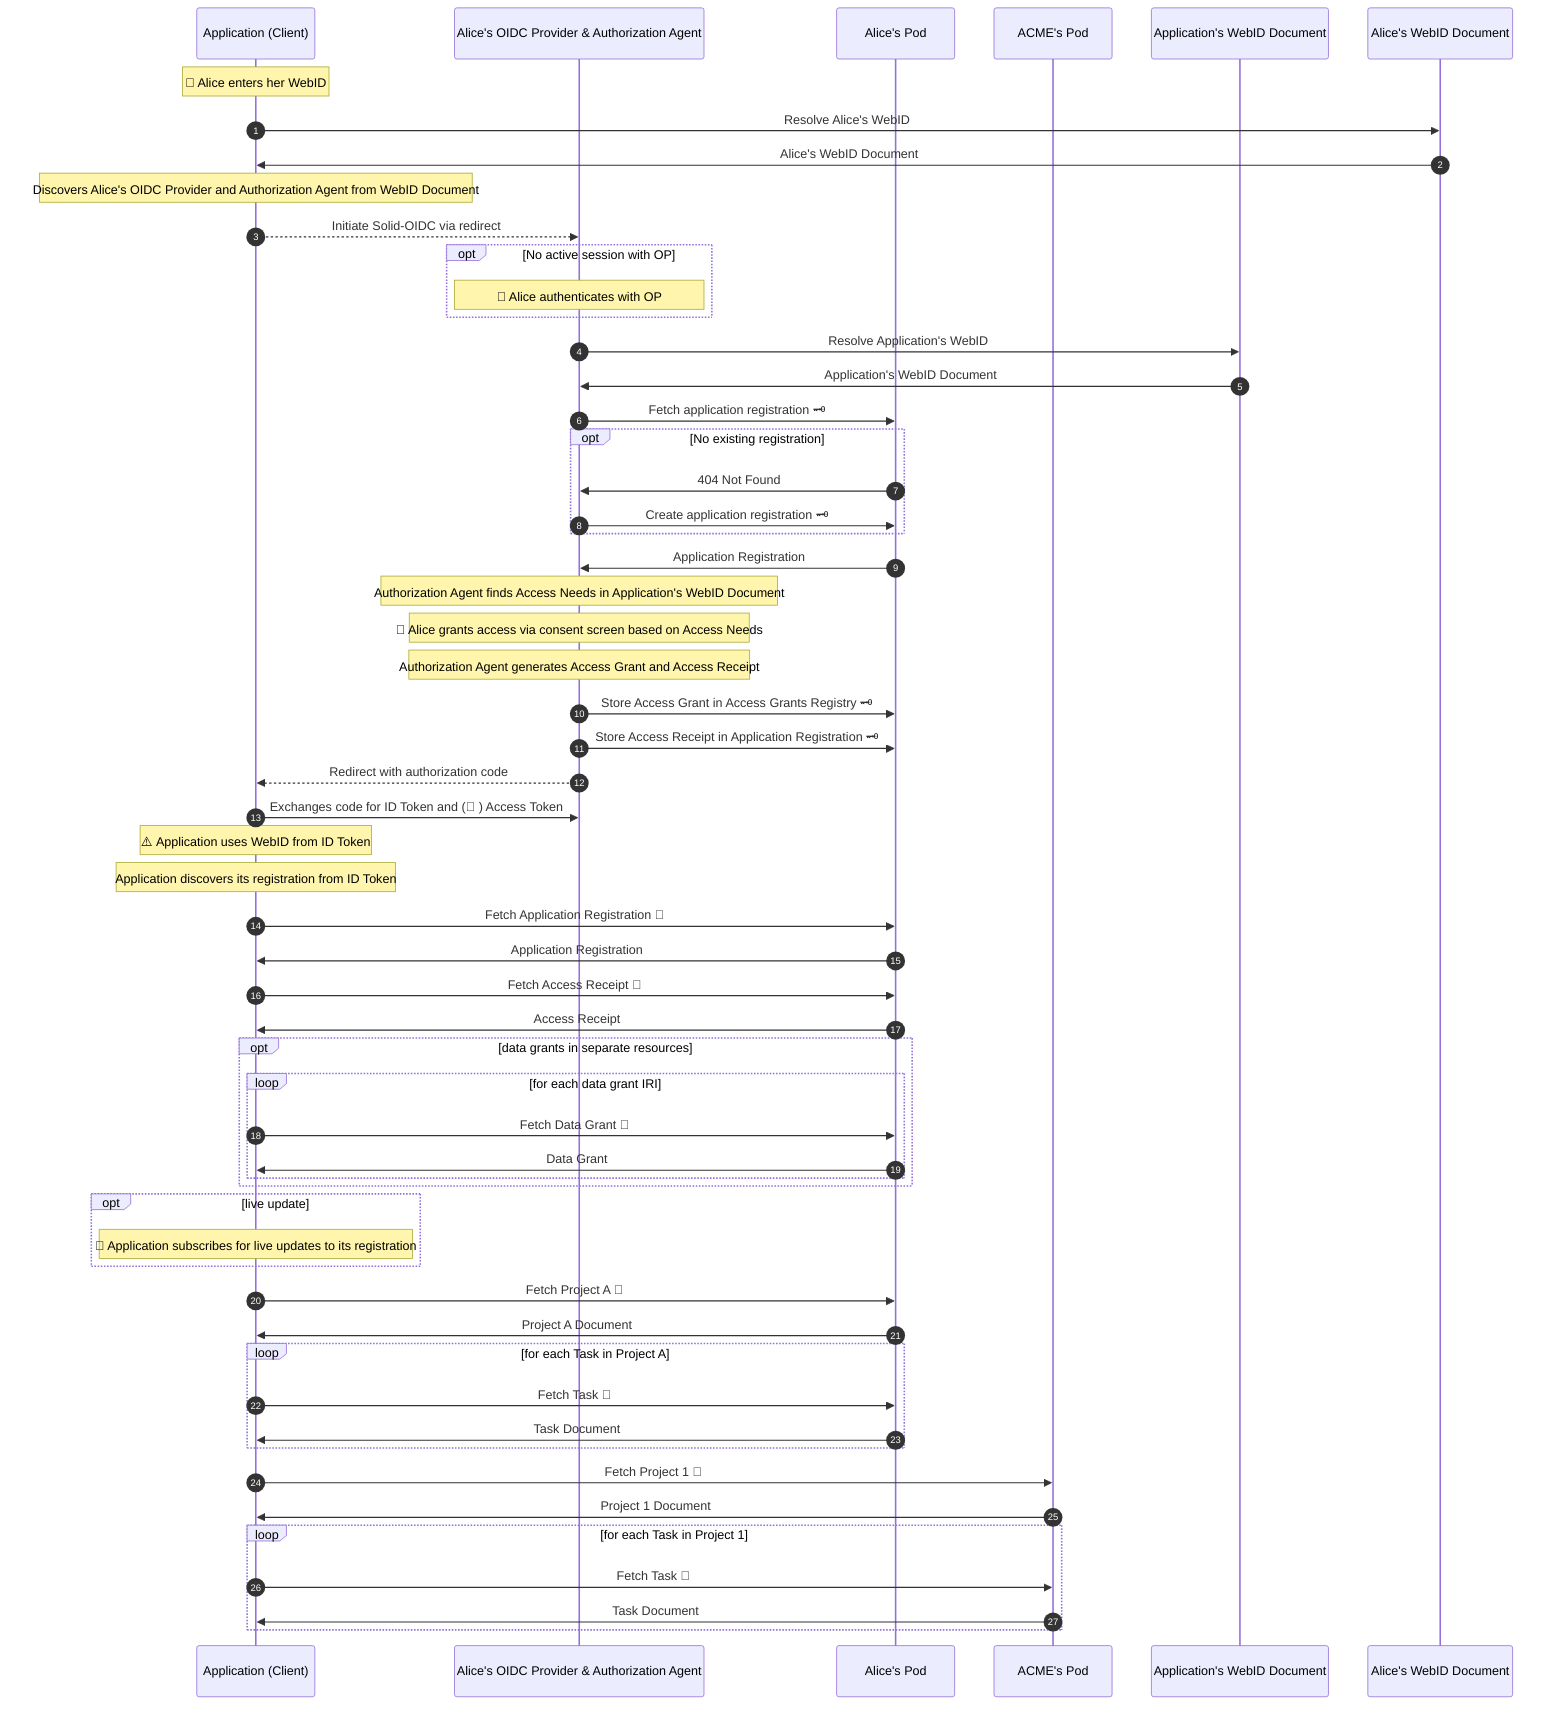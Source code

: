 sequenceDiagram
    autonumber
    participant App as Application (Client)
    participant OPAA as Alice's OIDC Provider & Authorization Agent
    participant AlicePod as Alice's Pod
    participant AcmePod as ACME's Pod
    participant AppID as Application's WebID Document
    participant WebID as Alice's WebID Document
    note over App: 👩 Alice enters her WebID
    App ->> WebID: Resolve Alice's WebID
    WebID ->> App: Alice's WebID Document
    note over App: Discovers Alice's OIDC Provider and Authorization Agent from WebID Document
    App -->> OPAA: Initiate Solid-OIDC via redirect
    opt No active session with OP
    note over OPAA: 👩 Alice authenticates with OP
    end
    OPAA ->> AppID: Resolve Application's WebID
    AppID ->> OPAA: Application's WebID Document
    OPAA ->> AlicePod: Fetch application registration 🗝️
    opt No existing registration
    AlicePod ->> OPAA: 404 Not Found
    OPAA ->> AlicePod: Create application registration 🗝️
    end
    AlicePod ->> OPAA: Application Registration
    note over OPAA: Authorization Agent finds Access Needs in Application's WebID Document
    note over OPAA: 👩 Alice grants access via consent screen based on Access Needs
    note over OPAA: Authorization Agent generates Access Grant and Access Receipt
    OPAA ->> AlicePod: Store Access Grant in Access Grants Registry 🗝️
    OPAA ->> AlicePod: Store Access Receipt in Application Registration 🗝️
    OPAA -->> App: Redirect with authorization code
    App ->> OPAA: Exchanges code for ID Token and (🔑 ) Access Token
    note over App: ⚠️ Application uses WebID from ID Token
    note over App: Application discovers its registration from ID Token
    App ->> AlicePod: Fetch Application Registration 🔑
    AlicePod ->> App: Application Registration
    App ->> AlicePod: Fetch Access Receipt 🔑
    AlicePod ->> App: Access Receipt
    opt data grants in separate resources
      loop for each data grant IRI
        App ->> AlicePod: Fetch Data Grant 🔑
        AlicePod ->> App: Data Grant
      end
    end
    opt live update
      note over App: 🔑 Application subscribes for live updates to its registration
    end
    App ->> AlicePod: Fetch Project A 🔑
    AlicePod ->> App: Project A Document
    loop for each Task in Project A
      App ->> AlicePod: Fetch Task 🔑
      AlicePod ->> App: Task Document
    end
    App ->> AcmePod: Fetch Project 1 🔑
    AcmePod ->> App: Project 1 Document
    loop for each Task in Project 1
      App ->> AcmePod: Fetch Task 🔑
      AcmePod ->> App: Task Document
    end
